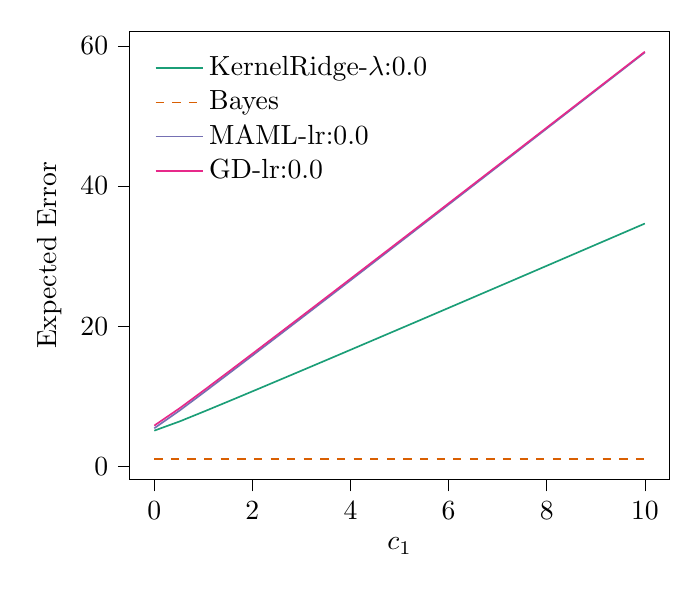 % This file was created with tikzplotlib v0.10.1.
\begin{tikzpicture}

\definecolor{chocolate217952}{RGB}{217,95,2}
\definecolor{darkcyan27158119}{RGB}{27,158,119}
\definecolor{darkgray176}{RGB}{176,176,176}
\definecolor{deeppink23141138}{RGB}{231,41,138}
\definecolor{lightslategray117112179}{RGB}{117,112,179}

\begin{axis}[
legend cell align={left},
legend style={
  fill opacity=0.8,
  draw opacity=1,
  text opacity=1,
  at={(0.03,0.97)},
  anchor=north west,
  draw=none
},
tick align=outside,
tick pos=left,
x grid style={darkgray176},
xlabel={\(\displaystyle c_{1}\)},
xmin=-0.499, xmax=10.5,
xtick style={color=black},
y grid style={darkgray176},
ylabel={Expected Error},
ymin=-1.907, ymax=62.07,
ytick style={color=black}
]
\addplot [semithick, darkcyan27158119]
table {%
0.001 5.084
0.527 6.426
1.054 7.927
1.58 9.456
2.106 10.999
2.632 12.552
3.159 14.112
3.685 15.676
4.211 17.245
4.737 18.817
5.264 20.391
5.79 21.968
6.316 23.547
6.842 25.127
7.369 26.709
7.895 28.293
8.421 29.878
8.947 31.464
9.474 33.051
10 34.638
};
\addlegendentry{KernelRidge-$\lambda$:0.0}
\addplot [semithick, chocolate217952, dashed]
table {%
0.001 1.001
0.527 1.001
1.054 1.001
1.58 1.001
2.106 1.001
2.632 1.001
3.159 1.001
3.685 1.001
4.211 1.001
4.737 1.001
5.264 1.001
5.79 1.001
6.316 1.001
6.842 1.001
7.369 1.001
7.895 1.001
8.421 1.001
8.947 1.001
9.474 1.001
10 1.001
};
\addlegendentry{Bayes}
\addplot [semithick, lightslategray117112179]
table {%
0.001 5.426
0.527 8.005
1.054 10.763
1.58 13.553
2.106 16.361
2.632 19.179
3.159 22.006
3.685 24.839
4.211 27.676
4.737 30.518
5.264 33.363
5.79 36.211
6.316 39.061
6.842 41.913
7.369 44.767
7.895 47.623
8.421 50.48
8.947 53.339
9.474 56.199
10 59.06
};
\addlegendentry{MAML-lr:0.0}
\addplot [semithick, deeppink23141138]
table {%
0.001 5.808
0.527 8.327
1.054 11.06
1.58 13.831
2.106 16.622
2.632 19.426
3.159 22.24
3.685 25.06
4.211 27.886
4.737 30.716
5.264 33.55
5.79 36.387
6.316 39.227
6.842 42.069
7.369 44.914
7.895 47.76
8.421 50.608
8.947 53.458
9.474 56.309
10 59.162
};
\addlegendentry{GD-lr:0.0}
\end{axis}

\end{tikzpicture}
